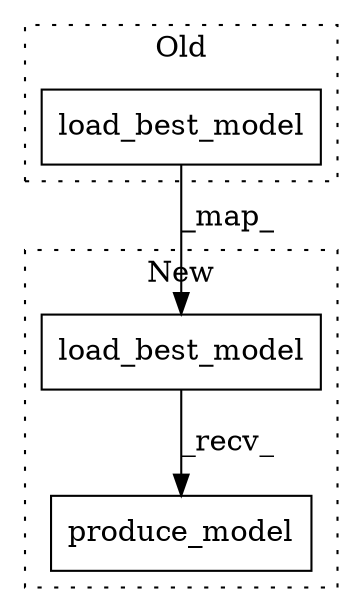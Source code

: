 digraph G {
subgraph cluster0 {
1 [label="load_best_model" a="32" s="8923" l="17" shape="box"];
label = "Old";
style="dotted";
}
subgraph cluster1 {
2 [label="load_best_model" a="32" s="8009" l="17" shape="box"];
3 [label="produce_model" a="32" s="8027" l="15" shape="box"];
label = "New";
style="dotted";
}
1 -> 2 [label="_map_"];
2 -> 3 [label="_recv_"];
}